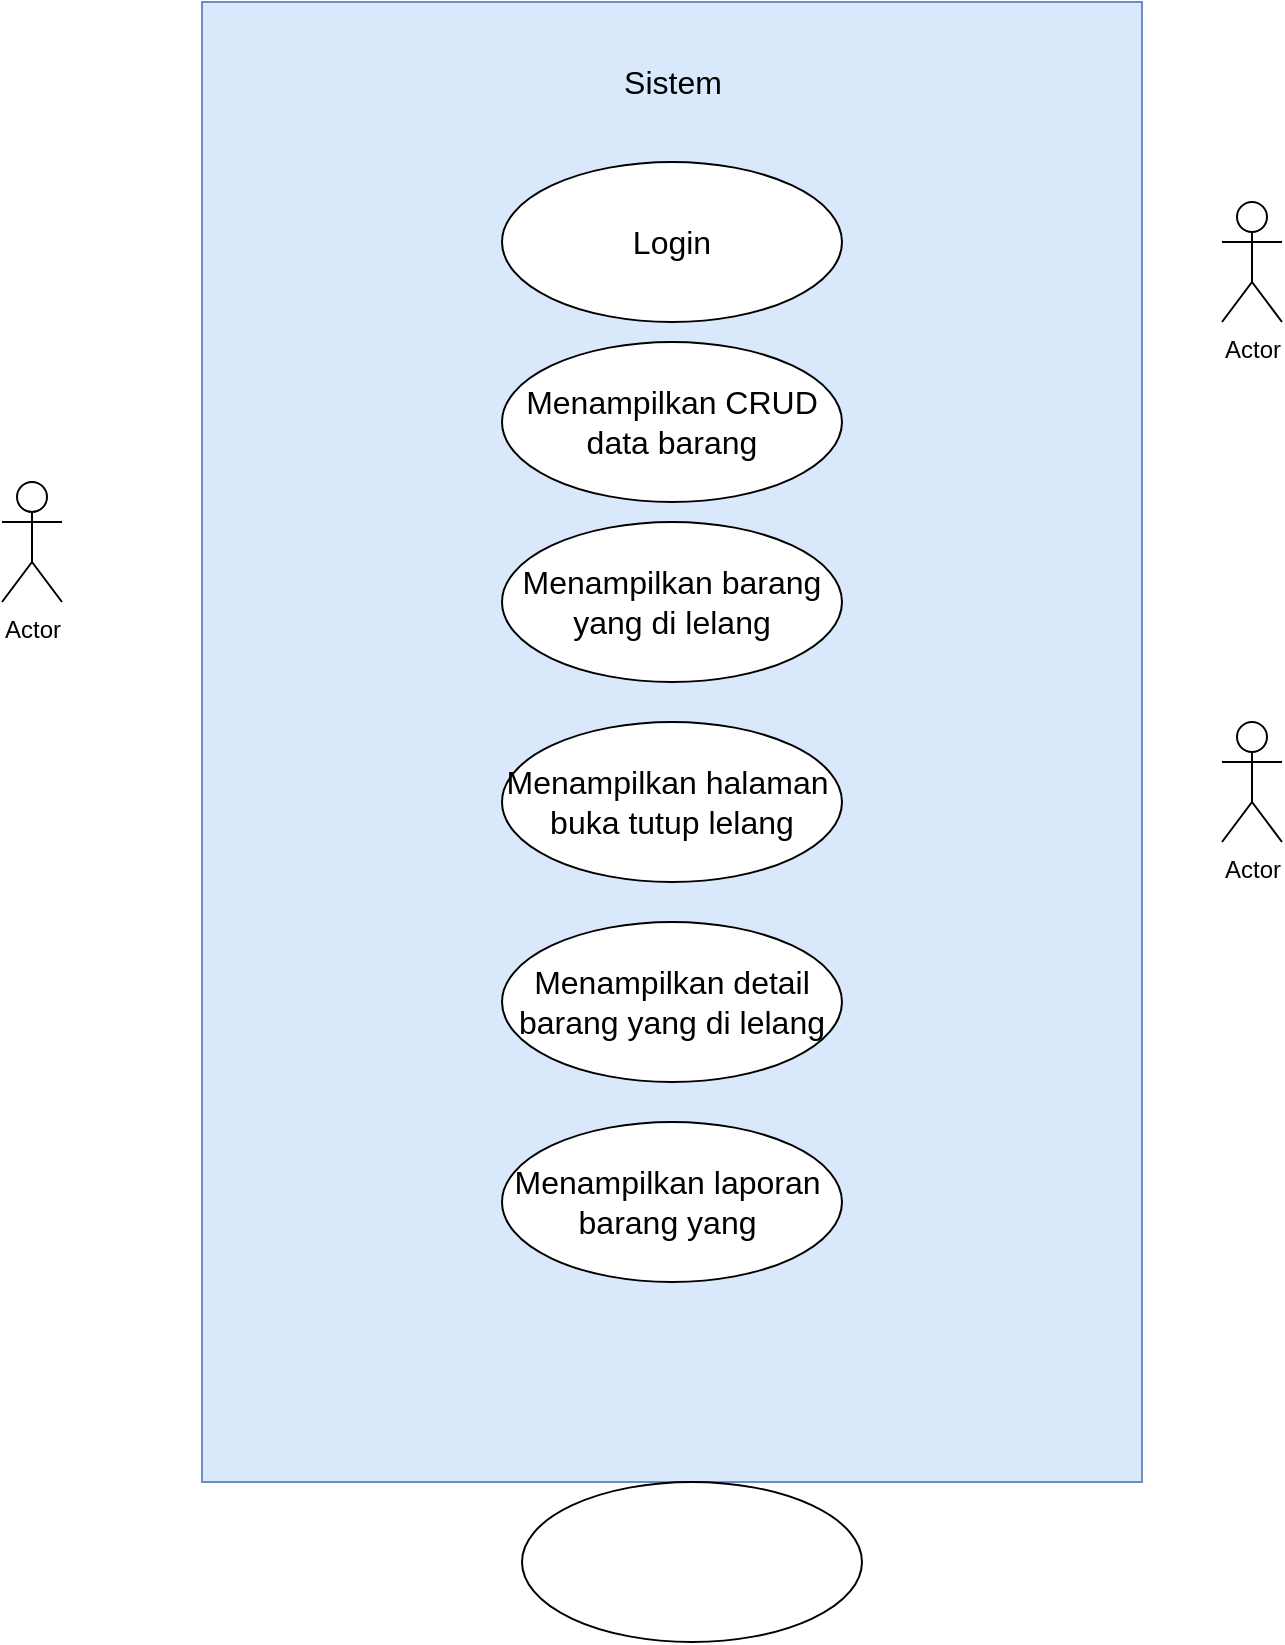 <mxfile version="20.8.20" type="github">
  <diagram name="use case" id="RGhBczd1-5QyIVEWNTpK">
    <mxGraphModel dx="1399" dy="833" grid="1" gridSize="10" guides="1" tooltips="1" connect="1" arrows="1" fold="1" page="0" pageScale="1" pageWidth="827" pageHeight="1169" math="0" shadow="0">
      <root>
        <mxCell id="0" />
        <mxCell id="1" parent="0" />
        <mxCell id="Nyvx8eklCv7bJf_uWX2I-1" value="Actor" style="shape=umlActor;verticalLabelPosition=bottom;verticalAlign=top;html=1;outlineConnect=0;" vertex="1" parent="1">
          <mxGeometry x="810" y="270" width="30" height="60" as="geometry" />
        </mxCell>
        <mxCell id="Nyvx8eklCv7bJf_uWX2I-2" value="Actor" style="shape=umlActor;verticalLabelPosition=bottom;verticalAlign=top;html=1;outlineConnect=0;" vertex="1" parent="1">
          <mxGeometry x="200" y="410" width="30" height="60" as="geometry" />
        </mxCell>
        <mxCell id="Nyvx8eklCv7bJf_uWX2I-7" value="Actor" style="shape=umlActor;verticalLabelPosition=bottom;verticalAlign=top;html=1;outlineConnect=0;" vertex="1" parent="1">
          <mxGeometry x="810" y="530" width="30" height="60" as="geometry" />
        </mxCell>
        <mxCell id="Nyvx8eklCv7bJf_uWX2I-8" value="" style="rounded=0;whiteSpace=wrap;html=1;fillColor=#dae8fc;strokeColor=#6c8ebf;" vertex="1" parent="1">
          <mxGeometry x="300" y="170" width="470" height="740" as="geometry" />
        </mxCell>
        <mxCell id="Nyvx8eklCv7bJf_uWX2I-10" value="&lt;font style=&quot;font-size: 16px;&quot;&gt;Sistem&lt;/font&gt;" style="text;html=1;strokeColor=none;fillColor=none;align=center;verticalAlign=middle;whiteSpace=wrap;rounded=0;" vertex="1" parent="1">
          <mxGeometry x="477.5" y="170" width="115" height="80" as="geometry" />
        </mxCell>
        <mxCell id="Nyvx8eklCv7bJf_uWX2I-11" value="Login" style="ellipse;whiteSpace=wrap;html=1;fontSize=16;" vertex="1" parent="1">
          <mxGeometry x="450" y="250" width="170" height="80" as="geometry" />
        </mxCell>
        <mxCell id="Nyvx8eklCv7bJf_uWX2I-12" value="Menampilkan halaman&amp;nbsp;&lt;br&gt;buka tutup lelang" style="ellipse;whiteSpace=wrap;html=1;fontSize=16;" vertex="1" parent="1">
          <mxGeometry x="450" y="530" width="170" height="80" as="geometry" />
        </mxCell>
        <mxCell id="Nyvx8eklCv7bJf_uWX2I-13" value="Menampilkan detail barang yang di lelang" style="ellipse;whiteSpace=wrap;html=1;fontSize=16;" vertex="1" parent="1">
          <mxGeometry x="450" y="630" width="170" height="80" as="geometry" />
        </mxCell>
        <mxCell id="Nyvx8eklCv7bJf_uWX2I-14" value="Menampilkan CRUD data barang" style="ellipse;whiteSpace=wrap;html=1;fontSize=16;" vertex="1" parent="1">
          <mxGeometry x="450" y="340" width="170" height="80" as="geometry" />
        </mxCell>
        <mxCell id="Nyvx8eklCv7bJf_uWX2I-15" value="Menampilkan barang yang di lelang" style="ellipse;whiteSpace=wrap;html=1;fontSize=16;" vertex="1" parent="1">
          <mxGeometry x="450" y="430" width="170" height="80" as="geometry" />
        </mxCell>
        <mxCell id="Nyvx8eklCv7bJf_uWX2I-16" value="Menampilkan laporan&amp;nbsp;&lt;br&gt;barang yang&amp;nbsp;" style="ellipse;whiteSpace=wrap;html=1;fontSize=16;" vertex="1" parent="1">
          <mxGeometry x="450" y="730" width="170" height="80" as="geometry" />
        </mxCell>
        <mxCell id="Nyvx8eklCv7bJf_uWX2I-17" value="" style="ellipse;whiteSpace=wrap;html=1;fontSize=16;" vertex="1" parent="1">
          <mxGeometry x="460" y="910" width="170" height="80" as="geometry" />
        </mxCell>
      </root>
    </mxGraphModel>
  </diagram>
</mxfile>
